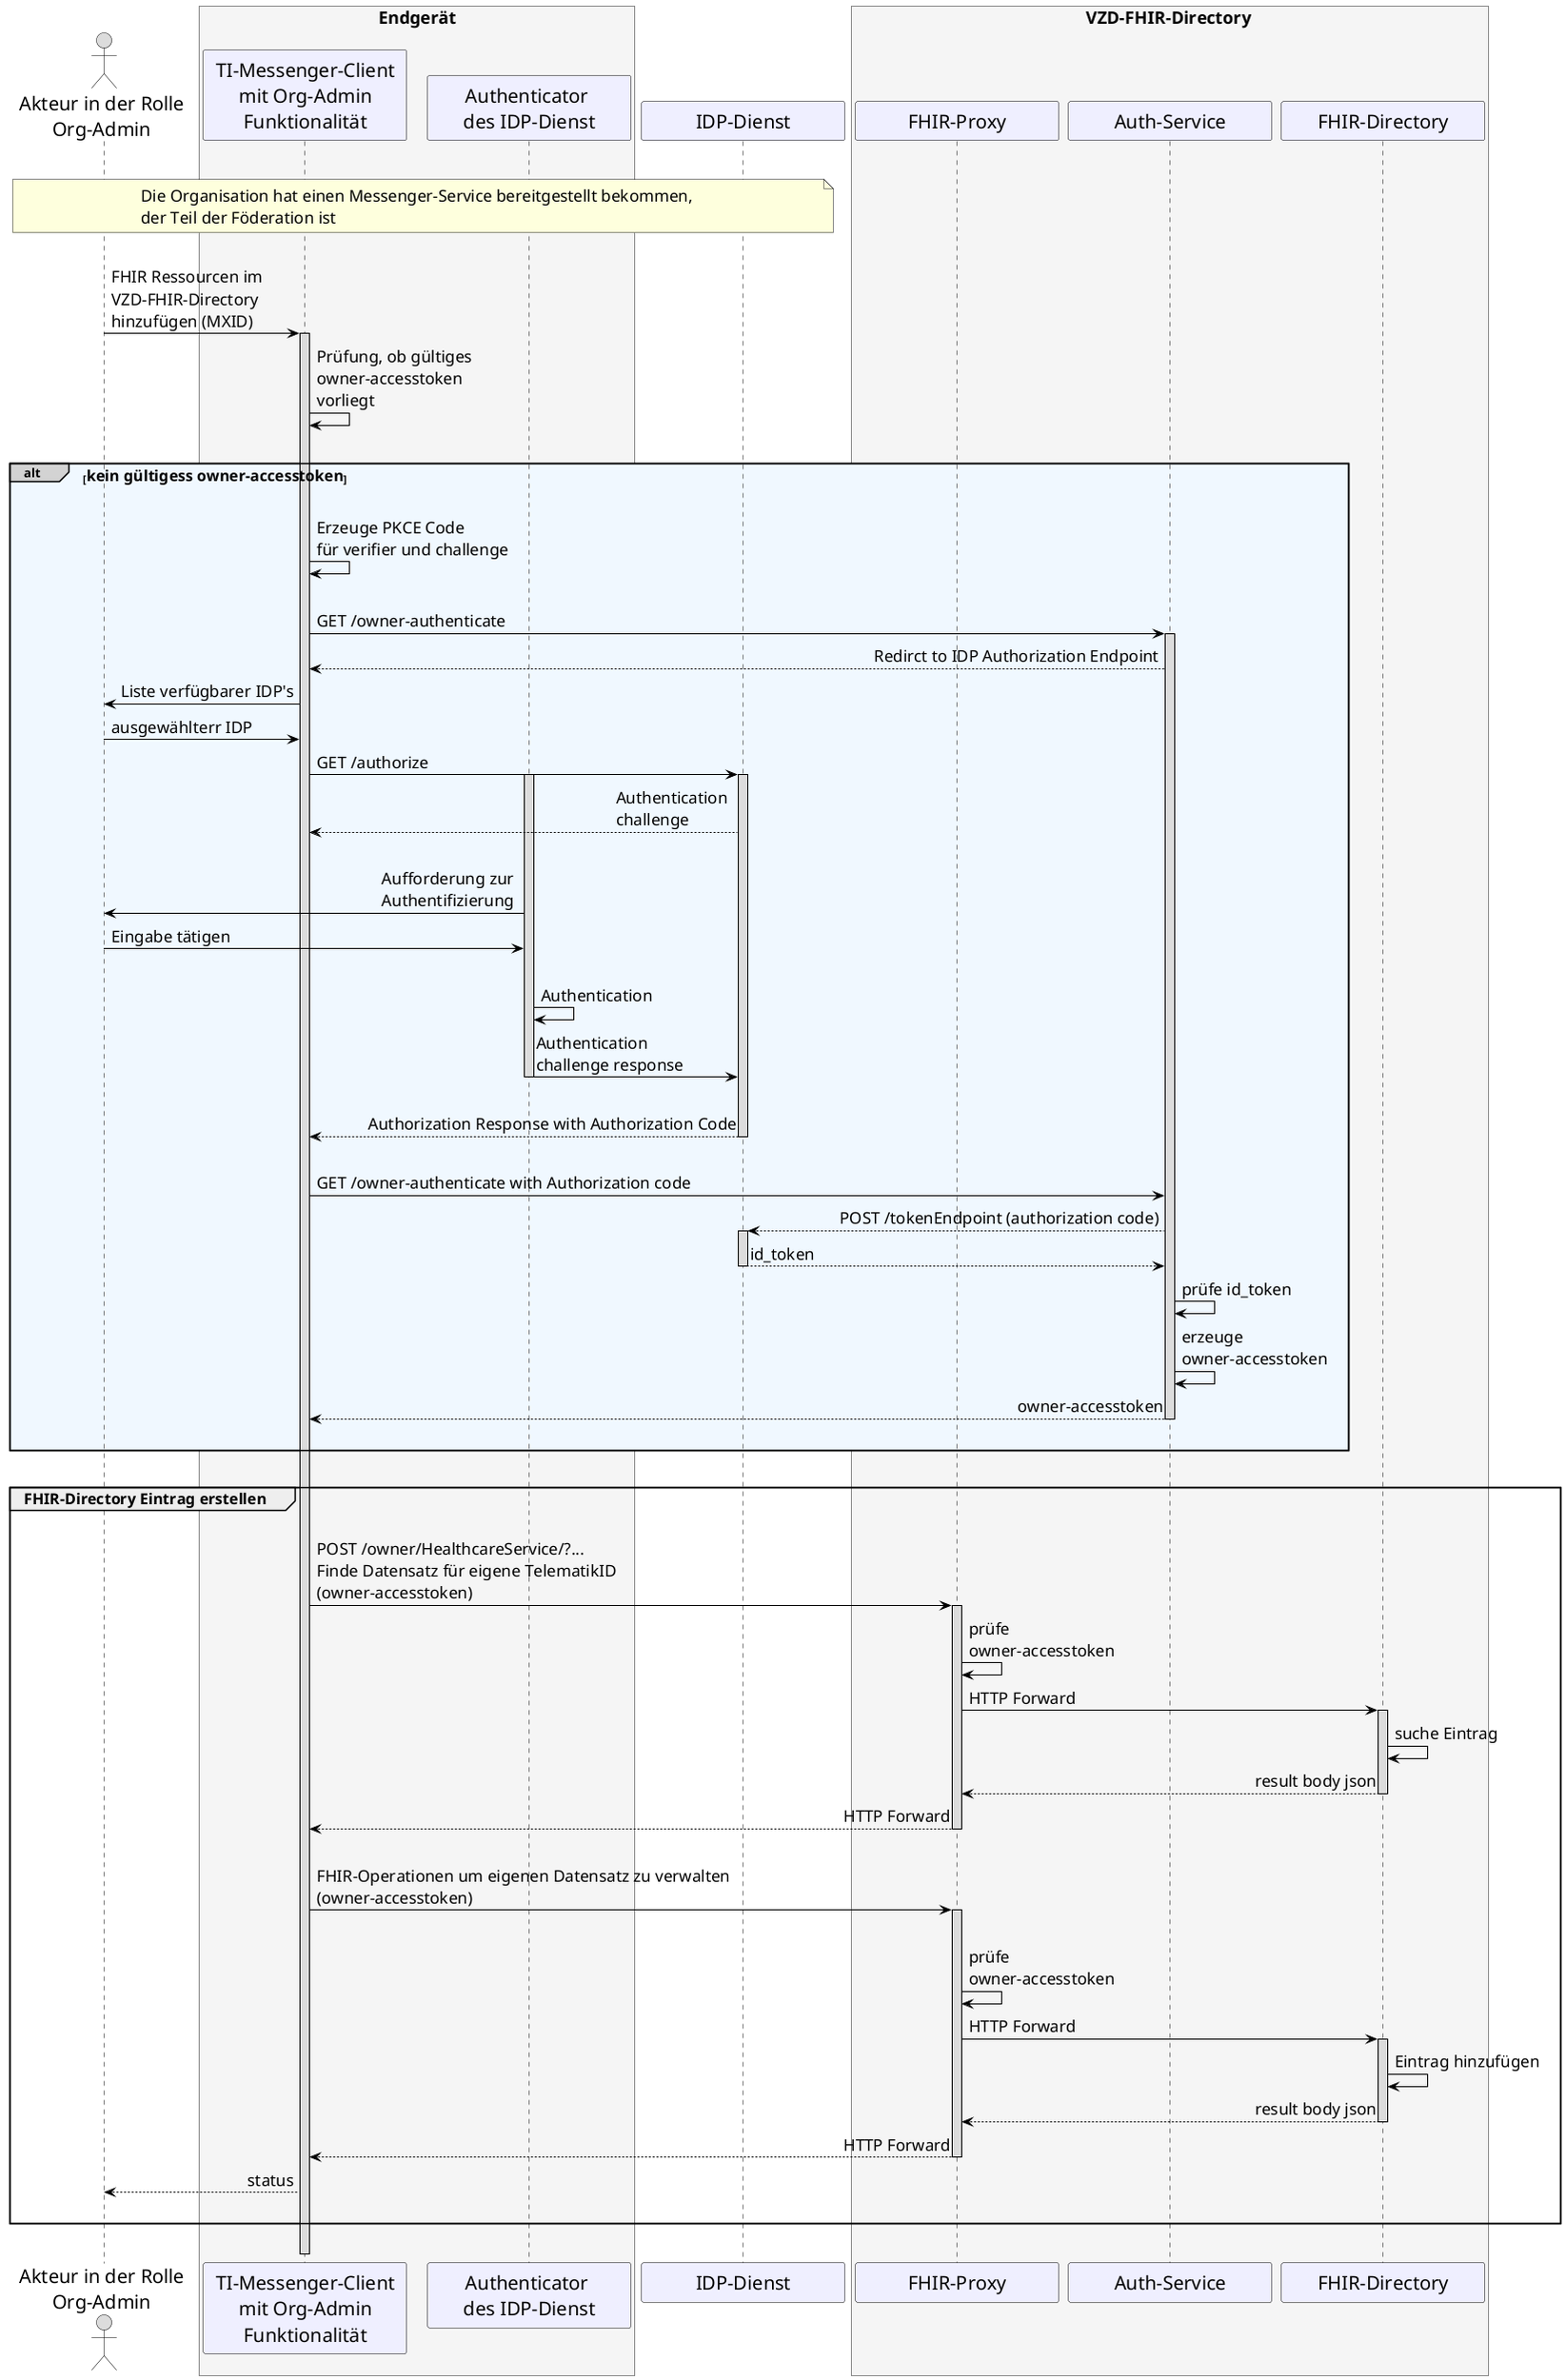 /' 
# TI-Messenger 1.1
# TI-Messenger-Dienst
# UC - 10059
# Sequence Diagram
# Name: Bereitstellung eines Messenger-Service für eine Organisation
'/

@startuml
skinparam sequenceMessageAlign direction
skinparam minClassWidth 200
skinparam BoxPadding 1
skinparam sequenceReferenceHeaderBackgroundColor palegreen
scale max 2048 width

skinparam sequence {
ArrowColor black
ArrowFontSize 17
ActorBorderColor black
LifeLineBorderColor black
LifeLineBackgroundColor Gainsboro

ParticipantBorderColor Motivation
ParticipantBackgroundColor Motivation
ParticipantFontName Impact
ParticipantFontSize 20
ParticipantFontColor black
ParticipantBorderColor Black
ParticipantBackgroundColor MOTIVATION

ActorBackgroundColor Gainsboro
ActorFontColor black
ActorFontSize 20
ActorFontName Aapex
}
    actor U as "Akteur in der Rolle\nOrg-Admin"
    box <size:18>Endgerät</size>\n #WhiteSmoke 
    participant C as "TI-Messenger-Client\n mit Org-Admin \nFunktionalität"
    participant A as "Authenticator \ndes IDP-Dienst"
    end box
    participant I as "IDP-Dienst" 
    box <size:18>VZD-FHIR-Directory</size> #WhiteSmoke
      participant FP as "FHIR-Proxy"
      participant Auth as "Auth-Service"
      participant VZD as "FHIR-Directory"
    end box

|||
note over U, I: <size:17>Die Organisation hat einen Messenger-Service bereitgestellt bekommen, \n<size:17>der Teil der Föderation ist</size>
|||

U->C: FHIR Ressourcen im \nVZD-FHIR-Directory \nhinzufügen (MXID)
  Activate C
C->C: Prüfung, ob gültiges \nowner-accesstoken \nvorliegt

|||
alt#LightGrey #AliceBlue <size:16>kein gültigess owner-accesstoken</size>
|||

  C->C: Erzeuge PKCE Code \nfür verifier und challenge
  |||
  C->Auth: GET /owner-authenticate
    Activate Auth
  Auth-->C: Redirct to IDP Authorization Endpoint

  C->U: Liste verfügbarer IDP's
  U->C: ausgewählterr IDP
    
  C->I: GET /authorize
    Activate A
    Activate I
  I-->C: Authentication \nchallenge
  |||
  A->U: Aufforderung zur \nAuthentifizierung
  U->A: Eingabe tätigen
  |||
  A->A: Authentication
  A->I: Authentication \nchallenge response
    Deactivate A
  |||
  I-->C: Authorization Response with Authorization Code
    Deactivate I
      
  |||    
  C->Auth: GET /owner-authenticate with Authorization code
  Auth-->I: POST /tokenEndpoint (authorization code)
    Activate I
  I-->Auth: id_token
    Deactivate I
  Auth->Auth: prüfe id_token
  Auth->Auth: erzeuge \nowner-accesstoken
  Auth-->C: owner-accesstoken
  ||| 
    
    Deactivate Auth
end
      
|||

group <size:16>FHIR-Directory Eintrag erstellen</size>
  |||
  C->FP: POST /owner/HealthcareService/?... \nFinde Datensatz für eigene TelematikID \n(owner-accesstoken)
    Activate FP
  FP->FP: prüfe \nowner-accesstoken
  FP->VZD: HTTP Forward
    Activate VZD
  VZD->VZD: suche Eintrag
  VZD-->FP: result body json
    Deactivate VZD
  FP-->C: HTTP Forward
    Deactivate FP
  |||
  C->FP: FHIR-Operationen um eigenen Datensatz zu verwalten \n(owner-accesstoken)
  |||
    Activate FP
  FP->FP: prüfe \nowner-accesstoken
  FP->VZD: HTTP Forward
    Activate VZD
  VZD->VZD: Eintrag hinzufügen
  VZD-->FP: result body json
    Deactivate VZD
  FP-->C: HTTP Forward
    Deactivate FP
  C-->U: status    
  |||
end
|||

  Deactivate C
@enduml
